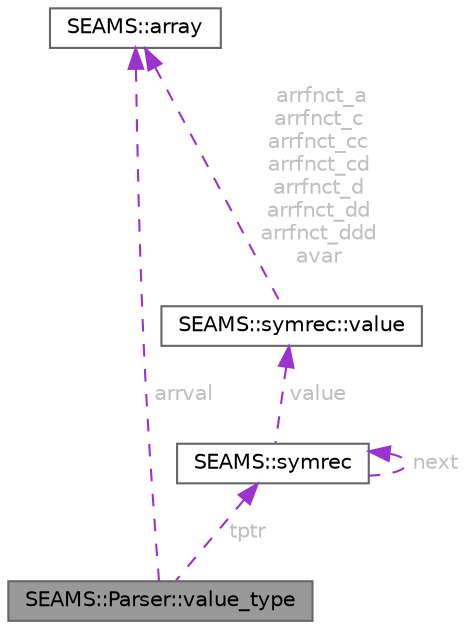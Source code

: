 digraph "SEAMS::Parser::value_type"
{
 // LATEX_PDF_SIZE
  bgcolor="transparent";
  edge [fontname=Helvetica,fontsize=10,labelfontname=Helvetica,labelfontsize=10];
  node [fontname=Helvetica,fontsize=10,shape=box,height=0.2,width=0.4];
  Node1 [id="Node000001",label="SEAMS::Parser::value_type",height=0.2,width=0.4,color="gray40", fillcolor="grey60", style="filled", fontcolor="black",tooltip="Symbol semantic values."];
  Node2 -> Node1 [id="edge1_Node000001_Node000002",dir="back",color="darkorchid3",style="dashed",tooltip=" ",label=" tptr",fontcolor="grey" ];
  Node2 [id="Node000002",label="SEAMS::symrec",height=0.2,width=0.4,color="gray40", fillcolor="white", style="filled",URL="$structSEAMS_1_1symrec.html",tooltip=" "];
  Node3 -> Node2 [id="edge2_Node000002_Node000003",dir="back",color="darkorchid3",style="dashed",tooltip=" ",label=" value",fontcolor="grey" ];
  Node3 [id="Node000003",label="SEAMS::symrec::value",height=0.2,width=0.4,color="gray40", fillcolor="white", style="filled",URL="$structSEAMS_1_1symrec_1_1value.html",tooltip=" "];
  Node4 -> Node3 [id="edge3_Node000003_Node000004",dir="back",color="darkorchid3",style="dashed",tooltip=" ",label=" arrfnct_a\narrfnct_c\narrfnct_cc\narrfnct_cd\narrfnct_d\narrfnct_dd\narrfnct_ddd\navar",fontcolor="grey" ];
  Node4 [id="Node000004",label="SEAMS::array",height=0.2,width=0.4,color="gray40", fillcolor="white", style="filled",URL="$structSEAMS_1_1array.html",tooltip=" "];
  Node2 -> Node2 [id="edge4_Node000002_Node000002",dir="back",color="darkorchid3",style="dashed",tooltip=" ",label=" next",fontcolor="grey" ];
  Node4 -> Node1 [id="edge5_Node000001_Node000004",dir="back",color="darkorchid3",style="dashed",tooltip=" ",label=" arrval",fontcolor="grey" ];
}
